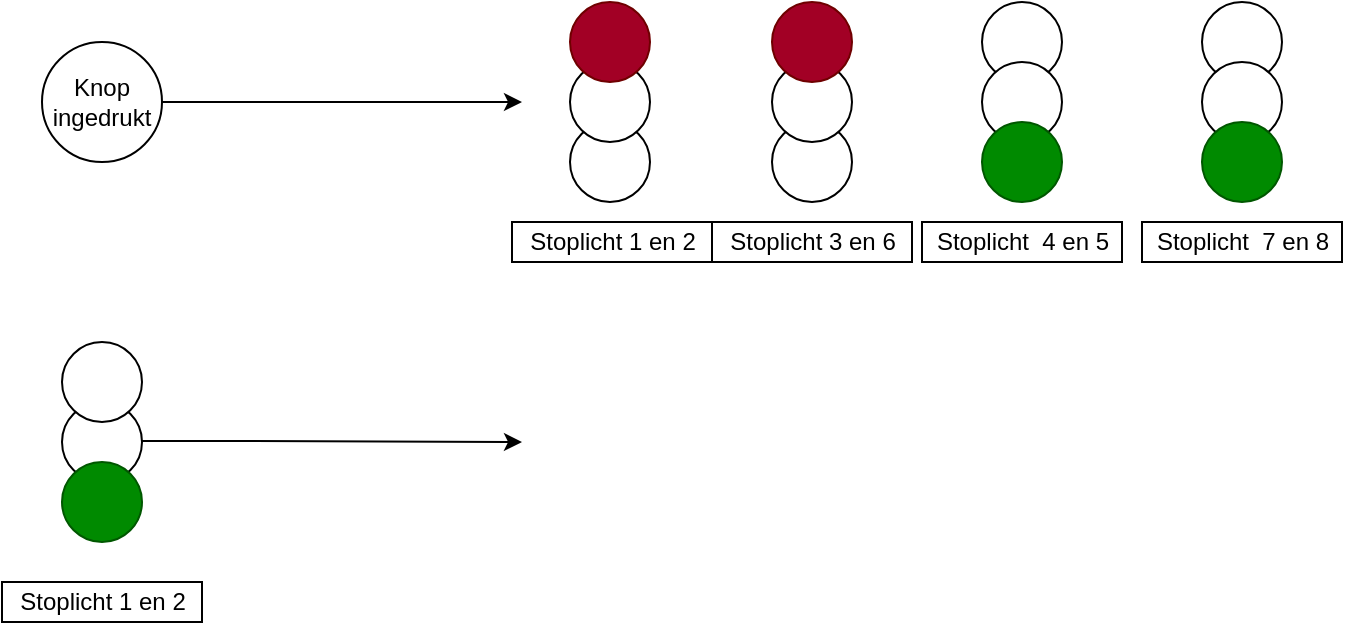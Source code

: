 <mxfile version="15.6.6" type="device"><diagram id="O2hXJGGk6ytCuySgxNCD" name="Page-1"><mxGraphModel dx="1426" dy="769" grid="1" gridSize="10" guides="1" tooltips="1" connect="1" arrows="1" fold="1" page="1" pageScale="1" pageWidth="827" pageHeight="1169" math="0" shadow="0"><root><mxCell id="0"/><mxCell id="1" parent="0"/><mxCell id="G0_1_xs4cmjWbVGgiaKL-34" value="" style="ellipse;whiteSpace=wrap;html=1;aspect=fixed;fontColor=default;strokeColor=default;fillColor=default;" vertex="1" parent="1"><mxGeometry x="140" y="340" width="40" height="40" as="geometry"/></mxCell><mxCell id="G0_1_xs4cmjWbVGgiaKL-35" value="" style="ellipse;whiteSpace=wrap;html=1;aspect=fixed;strokeColor=default;fillColor=default;fontColor=default;" vertex="1" parent="1"><mxGeometry x="140" y="310" width="40" height="40" as="geometry"/></mxCell><mxCell id="G0_1_xs4cmjWbVGgiaKL-9" value="" style="ellipse;whiteSpace=wrap;html=1;aspect=fixed;fontColor=default;strokeColor=default;fillColor=default;" vertex="1" parent="1"><mxGeometry x="495" y="200" width="40" height="40" as="geometry"/></mxCell><mxCell id="G0_1_xs4cmjWbVGgiaKL-6" value="" style="ellipse;whiteSpace=wrap;html=1;aspect=fixed;fontColor=default;strokeColor=default;fillColor=default;" vertex="1" parent="1"><mxGeometry x="394" y="200" width="40" height="40" as="geometry"/></mxCell><mxCell id="G0_1_xs4cmjWbVGgiaKL-15" value="" style="ellipse;whiteSpace=wrap;html=1;aspect=fixed;fillColor=default;strokeColor=default;fontColor=default;" vertex="1" parent="1"><mxGeometry x="600" y="140" width="40" height="40" as="geometry"/></mxCell><mxCell id="G0_1_xs4cmjWbVGgiaKL-32" value="" style="ellipse;whiteSpace=wrap;html=1;aspect=fixed;fillColor=default;strokeColor=default;fontColor=default;" vertex="1" parent="1"><mxGeometry x="710" y="140" width="40" height="40" as="geometry"/></mxCell><mxCell id="G0_1_xs4cmjWbVGgiaKL-1" value="Knop&lt;br&gt;ingedrukt" style="ellipse;whiteSpace=wrap;html=1;aspect=fixed;fillColor=default;strokeColor=default;fontColor=default;" vertex="1" parent="1"><mxGeometry x="130" y="160" width="60" height="60" as="geometry"/></mxCell><mxCell id="G0_1_xs4cmjWbVGgiaKL-2" value="" style="endArrow=classic;html=1;rounded=0;fontColor=default;strokeColor=default;labelBackgroundColor=default;exitX=1;exitY=0.5;exitDx=0;exitDy=0;" edge="1" parent="1" source="G0_1_xs4cmjWbVGgiaKL-1"><mxGeometry width="50" height="50" relative="1" as="geometry"><mxPoint x="390" y="450" as="sourcePoint"/><mxPoint x="370" y="190" as="targetPoint"/><Array as="points"><mxPoint x="240" y="190"/></Array></mxGeometry></mxCell><mxCell id="G0_1_xs4cmjWbVGgiaKL-5" value="" style="ellipse;whiteSpace=wrap;html=1;aspect=fixed;fontColor=default;strokeColor=default;fillColor=default;" vertex="1" parent="1"><mxGeometry x="394" y="170" width="40" height="40" as="geometry"/></mxCell><mxCell id="G0_1_xs4cmjWbVGgiaKL-7" value="Stoplicht 1 en 2" style="text;html=1;align=center;verticalAlign=middle;resizable=0;points=[];autosize=1;strokeColor=default;fillColor=default;fontColor=default;" vertex="1" parent="1"><mxGeometry x="365" y="250" width="100" height="20" as="geometry"/></mxCell><mxCell id="G0_1_xs4cmjWbVGgiaKL-3" value="" style="ellipse;whiteSpace=wrap;html=1;aspect=fixed;strokeColor=#6F0000;fillColor=#a20025;fontColor=#ffffff;" vertex="1" parent="1"><mxGeometry x="394" y="140" width="40" height="40" as="geometry"/></mxCell><mxCell id="G0_1_xs4cmjWbVGgiaKL-8" value="" style="ellipse;whiteSpace=wrap;html=1;aspect=fixed;fontColor=default;strokeColor=default;fillColor=default;" vertex="1" parent="1"><mxGeometry x="495" y="170" width="40" height="40" as="geometry"/></mxCell><mxCell id="G0_1_xs4cmjWbVGgiaKL-10" value="Stoplicht 3 en 6" style="text;html=1;align=center;verticalAlign=middle;resizable=0;points=[];autosize=1;strokeColor=default;fillColor=default;fontColor=default;" vertex="1" parent="1"><mxGeometry x="465" y="250" width="100" height="20" as="geometry"/></mxCell><mxCell id="G0_1_xs4cmjWbVGgiaKL-11" value="" style="ellipse;whiteSpace=wrap;html=1;aspect=fixed;strokeColor=#6F0000;fillColor=#a20025;fontColor=#ffffff;" vertex="1" parent="1"><mxGeometry x="495" y="140" width="40" height="40" as="geometry"/></mxCell><mxCell id="G0_1_xs4cmjWbVGgiaKL-12" value="" style="ellipse;whiteSpace=wrap;html=1;aspect=fixed;fontColor=default;strokeColor=default;fillColor=default;" vertex="1" parent="1"><mxGeometry x="600" y="170" width="40" height="40" as="geometry"/></mxCell><mxCell id="G0_1_xs4cmjWbVGgiaKL-13" value="" style="ellipse;whiteSpace=wrap;html=1;aspect=fixed;fontColor=#ffffff;strokeColor=#005700;fillColor=#008a00;" vertex="1" parent="1"><mxGeometry x="600" y="200" width="40" height="40" as="geometry"/></mxCell><mxCell id="G0_1_xs4cmjWbVGgiaKL-14" value="Stoplicht&amp;nbsp; 4 en 5" style="text;html=1;align=center;verticalAlign=middle;resizable=0;points=[];autosize=1;strokeColor=default;fillColor=default;fontColor=default;" vertex="1" parent="1"><mxGeometry x="570" y="250" width="100" height="20" as="geometry"/></mxCell><mxCell id="G0_1_xs4cmjWbVGgiaKL-29" value="" style="ellipse;whiteSpace=wrap;html=1;aspect=fixed;fontColor=default;strokeColor=default;fillColor=default;" vertex="1" parent="1"><mxGeometry x="710" y="170" width="40" height="40" as="geometry"/></mxCell><mxCell id="G0_1_xs4cmjWbVGgiaKL-30" value="" style="ellipse;whiteSpace=wrap;html=1;aspect=fixed;fontColor=#ffffff;strokeColor=#005700;fillColor=#008a00;" vertex="1" parent="1"><mxGeometry x="710" y="200" width="40" height="40" as="geometry"/></mxCell><mxCell id="G0_1_xs4cmjWbVGgiaKL-31" value="Stoplicht&amp;nbsp; 7 en 8" style="text;html=1;align=center;verticalAlign=middle;resizable=0;points=[];autosize=1;strokeColor=default;fillColor=default;fontColor=default;" vertex="1" parent="1"><mxGeometry x="680" y="250" width="100" height="20" as="geometry"/></mxCell><mxCell id="G0_1_xs4cmjWbVGgiaKL-33" value="" style="ellipse;whiteSpace=wrap;html=1;aspect=fixed;fontColor=#ffffff;strokeColor=#005700;fillColor=#008a00;" vertex="1" parent="1"><mxGeometry x="140" y="370" width="40" height="40" as="geometry"/></mxCell><mxCell id="G0_1_xs4cmjWbVGgiaKL-36" value="Stoplicht 1 en 2" style="text;html=1;align=center;verticalAlign=middle;resizable=0;points=[];autosize=1;strokeColor=default;fillColor=default;fontColor=default;" vertex="1" parent="1"><mxGeometry x="110" y="430" width="100" height="20" as="geometry"/></mxCell><mxCell id="G0_1_xs4cmjWbVGgiaKL-37" value="" style="endArrow=classic;html=1;rounded=0;fontColor=default;strokeColor=default;labelBackgroundColor=default;exitX=1;exitY=0.5;exitDx=0;exitDy=0;" edge="1" parent="1"><mxGeometry width="50" height="50" relative="1" as="geometry"><mxPoint x="180" y="359.5" as="sourcePoint"/><mxPoint x="370" y="360" as="targetPoint"/><Array as="points"><mxPoint x="230" y="359.5"/></Array></mxGeometry></mxCell></root></mxGraphModel></diagram></mxfile>